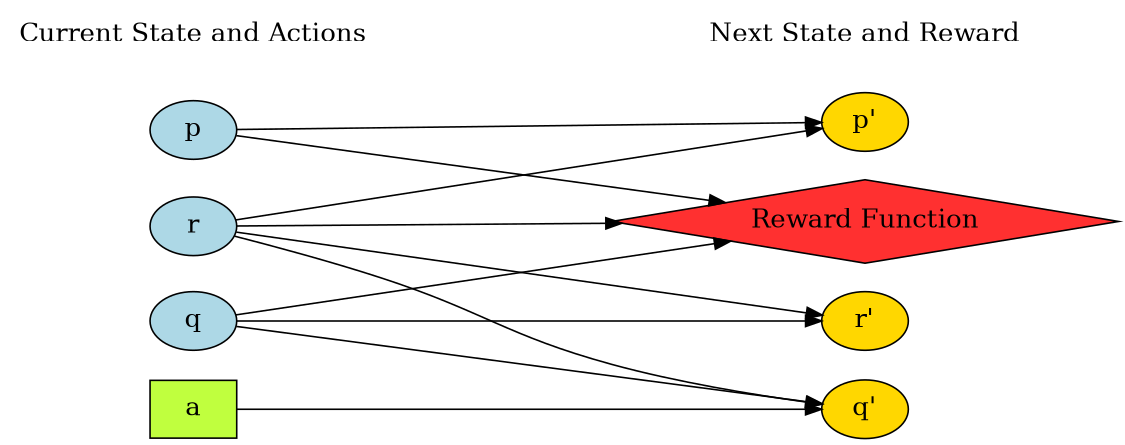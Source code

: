 digraph G {
	graph [bb="0,0,565.17,252",
		fontname=Helvetica,
		fontsize=16,
		rankdir=LR,
		ranksep=2.00,
		ratio=auto,
		size="7.5,10"
	];
	node [fontsize=16,
		label="\N"
	];
	{
		graph [rank=same];
		p		 [color=black,
			fillcolor=lightblue,
			height=0.5,
			pos="90.434,180",
			shape=ellipse,
			style=filled,
			width=0.75];
		a		 [color=black,
			fillcolor=olivedrab1,
			height=0.5,
			pos="90.434,18",
			shape=box,
			style=filled,
			width=0.75];
		q		 [color=black,
			fillcolor=lightblue,
			height=0.5,
			pos="90.434,72",
			shape=ellipse,
			style=filled,
			width=0.75];
		r		 [color=black,
			fillcolor=lightblue,
			height=0.5,
			pos="90.434,126",
			shape=ellipse,
			style=filled,
			width=0.75];
		"Current State and Actions"		 [color=black,
			fillcolor=white,
			height=0.5,
			pos="90.434,234",
			shape=plaintext,
			style=bold,
			width=2.512];
	}
	{
		graph [rank=same];
		"r'"		 [color=black,
			fillcolor=gold1,
			height=0.5,
			pos="445.02,72",
			shape=ellipse,
			style=filled,
			width=0.75];
		"Next State and Reward"		 [color=black,
			fillcolor=white,
			height=0.5,
			pos="445.02,234",
			shape=plaintext,
			style=bold,
			width=2.2771];
		"q'"		 [color=black,
			fillcolor=gold1,
			height=0.5,
			pos="445.02,18",
			shape=ellipse,
			style=filled,
			width=0.75];
		"Reward Function"		 [color=black,
			fillcolor=firebrick1,
			height=0.5,
			pos="445.02,126",
			shape=diamond,
			style=filled,
			width=3.3375];
		"p'"		 [color=black,
			fillcolor=gold1,
			height=0.5,
			pos="445.02,180",
			shape=ellipse,
			style=filled,
			width=0.75];
	}
	p -> "Reward Function"	 [pos="e,384.86,135.06 117.07,176.07 170.53,167.89 295.48,148.75 374.51,136.65"];
	p -> "p'"	 [color=black,
		pos="e,417.63,180 117.65,180 179.73,180 335.89,180 407.32,180",
		style=solid];
	a -> "q'"	 [color=black,
		pos="e,417.63,18 117.65,18 179.73,18 335.89,18 407.32,18",
		style=solid];
	q -> "r'"	 [color=black,
		pos="e,417.63,72 117.65,72 179.73,72 335.89,72 407.32,72",
		style=solid];
	q -> "q'"	 [color=black,
		pos="e,418.47,21.912 117.07,68.073 179.02,58.585 336.98,34.394 408.21,23.484",
		style=solid];
	q -> "Reward Function"	 [pos="e,384.86,116.94 117.07,75.927 170.53,84.115 295.48,103.25 374.51,115.35"];
	r -> "r'"	 [color=black,
		pos="e,418.47,75.912 117.07,122.07 179.02,112.58 336.98,88.394 408.21,77.484",
		style=solid];
	r -> "q'"	 [color=black,
		pos="e,418.65,22.707 115.48,119.2 133.56,113.98 158.9,106.43 180.87,99 245.62,77.111 259.39,64.598 324.87,45 352.66,36.683 384.76,29.546 \
408.64,24.703",
		style=solid];
	r -> "Reward Function"	 [pos="e,324.72,126 117.65,126 159.11,126 242.51,126 314.63,126"];
	r -> "p'"	 [color=black,
		pos="e,418.47,176.09 117.07,129.93 179.02,139.42 336.98,163.61 408.21,174.52",
		style=solid];
	"Current State and Actions" -> "Next State and Reward"	 [color=black,
		pos="e,362.83,234 180.86,234 233.47,234 299.84,234 352.77,234",
		style=invis];
}
